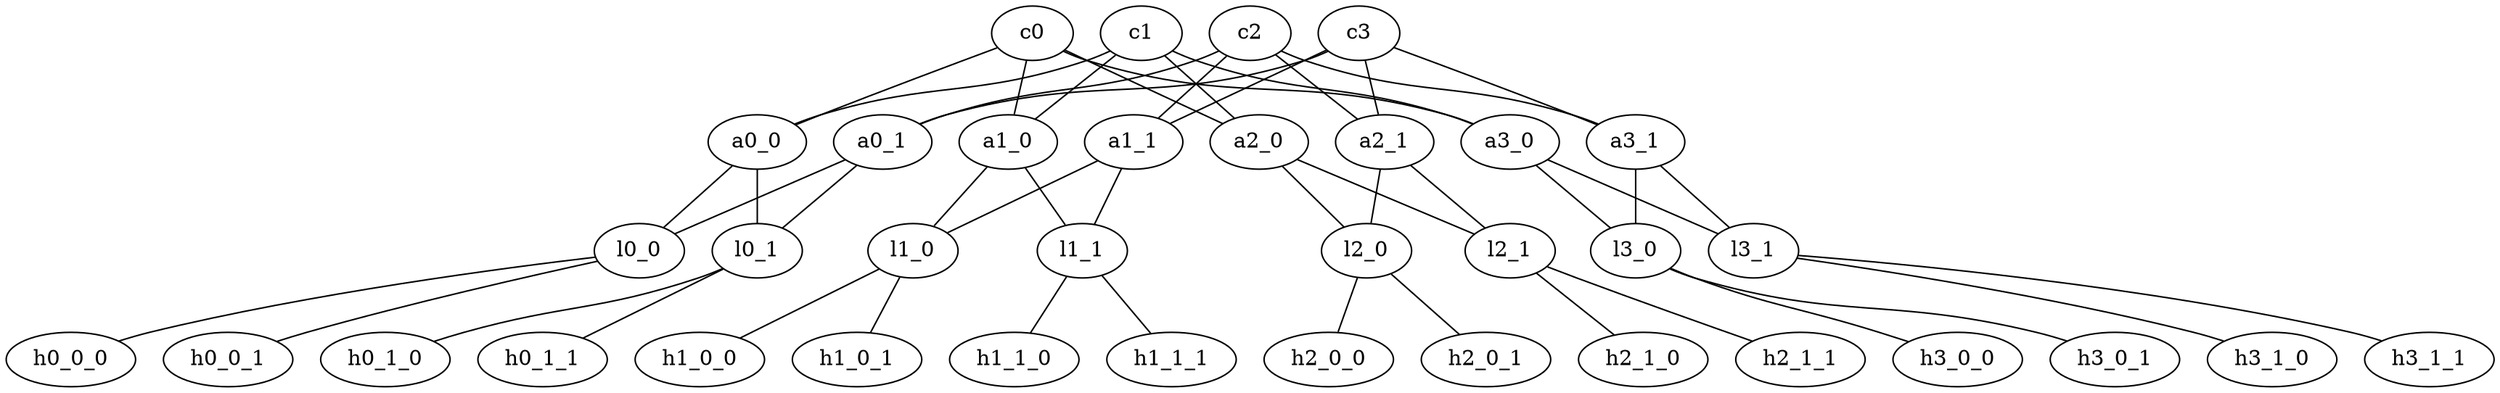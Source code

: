 digraph network_topology {
	subgraph core {
		rank=min
		c0
		c1
		c2
		c3
		c0 -> c1 [dir=none style=invis]
		c1 -> c2 [dir=none style=invis]
		c2 -> c3 [dir=none style=invis]
	}
	subgraph agg {
		rank=same
		a0_0
		a0_1
		a1_0
		a1_1
		a2_0
		a2_1
		a3_0
		a3_1
		a0_0 -> a0_1 [dir=none style=invis]
		a0_1 -> a1_0 [dir=none style=invis]
		a1_0 -> a1_1 [dir=none style=invis]
		a1_1 -> a2_0 [dir=none style=invis]
		a2_0 -> a2_1 [dir=none style=invis]
		a2_1 -> a3_0 [dir=none style=invis]
		a3_0 -> a3_1 [dir=none style=invis]
	}
	subgraph leaf {
		rank=same
		l0_0
		l0_1
		l1_0
		l1_1
		l2_0
		l2_1
		l3_0
		l3_1
		l0_0 -> l0_1 [dir=none style=invis]
		l0_1 -> l1_0 [dir=none style=invis]
		l1_0 -> l1_1 [dir=none style=invis]
		l1_1 -> l2_0 [dir=none style=invis]
		l2_0 -> l2_1 [dir=none style=invis]
		l2_1 -> l3_0 [dir=none style=invis]
		l3_0 -> l3_1 [dir=none style=invis]
	}
	subgraph host {
		rank=max
		h0_0_0
		h0_0_1
		h0_1_0
		h0_1_1
		h1_0_0
		h1_0_1
		h1_1_0
		h1_1_1
		h2_0_0
		h2_0_1
		h2_1_0
		h2_1_1
		h3_0_0
		h3_0_1
		h3_1_0
		h3_1_1
		h0_0_0 -> h0_0_1 [dir=none style=invis]
		h0_0_1 -> h0_1_0 [dir=none style=invis]
		h0_1_0 -> h0_1_1 [dir=none style=invis]
		h0_1_1 -> h1_0_0 [dir=none style=invis]
		h1_0_0 -> h1_0_1 [dir=none style=invis]
		h1_0_1 -> h1_1_0 [dir=none style=invis]
		h1_1_0 -> h1_1_1 [dir=none style=invis]
		h1_1_1 -> h2_0_0 [dir=none style=invis]
		h2_0_0 -> h2_0_1 [dir=none style=invis]
		h2_0_1 -> h2_1_0 [dir=none style=invis]
		h2_1_0 -> h2_1_1 [dir=none style=invis]
		h2_1_1 -> h3_0_0 [dir=none style=invis]
		h3_0_0 -> h3_0_1 [dir=none style=invis]
		h3_0_1 -> h3_1_0 [dir=none style=invis]
		h3_1_0 -> h3_1_1 [dir=none style=invis]
	}
	a0_0 -> c0 [dir=none]
	a0_0 -> c1 [dir=none]
	a0_0 -> l0_0 [dir=none]
	a0_0 -> l0_1 [dir=none]
	a0_1 -> c2 [dir=none]
	a0_1 -> c3 [dir=none]
	a0_1 -> l0_0 [dir=none]
	a0_1 -> l0_1 [dir=none]
	a1_0 -> c0 [dir=none]
	a1_0 -> c1 [dir=none]
	a1_0 -> l1_0 [dir=none]
	a1_0 -> l1_1 [dir=none]
	a1_1 -> c2 [dir=none]
	a1_1 -> c3 [dir=none]
	a1_1 -> l1_0 [dir=none]
	a1_1 -> l1_1 [dir=none]
	a2_0 -> c0 [dir=none]
	a2_0 -> c1 [dir=none]
	a2_0 -> l2_0 [dir=none]
	a2_0 -> l2_1 [dir=none]
	a2_1 -> c2 [dir=none]
	a2_1 -> c3 [dir=none]
	a2_1 -> l2_0 [dir=none]
	a2_1 -> l2_1 [dir=none]
	a3_0 -> c0 [dir=none]
	a3_0 -> c1 [dir=none]
	a3_0 -> l3_0 [dir=none]
	a3_0 -> l3_1 [dir=none]
	a3_1 -> c2 [dir=none]
	a3_1 -> c3 [dir=none]
	a3_1 -> l3_0 [dir=none]
	a3_1 -> l3_1 [dir=none]
	l0_0 -> h0_0_0 [dir=none]
	l0_0 -> h0_0_1 [dir=none]
	l0_1 -> h0_1_0 [dir=none]
	l0_1 -> h0_1_1 [dir=none]
	l1_0 -> h1_0_0 [dir=none]
	l1_0 -> h1_0_1 [dir=none]
	l1_1 -> h1_1_0 [dir=none]
	l1_1 -> h1_1_1 [dir=none]
	l2_0 -> h2_0_0 [dir=none]
	l2_0 -> h2_0_1 [dir=none]
	l2_1 -> h2_1_0 [dir=none]
	l2_1 -> h2_1_1 [dir=none]
	l3_0 -> h3_0_0 [dir=none]
	l3_0 -> h3_0_1 [dir=none]
	l3_1 -> h3_1_0 [dir=none]
	l3_1 -> h3_1_1 [dir=none]
}
